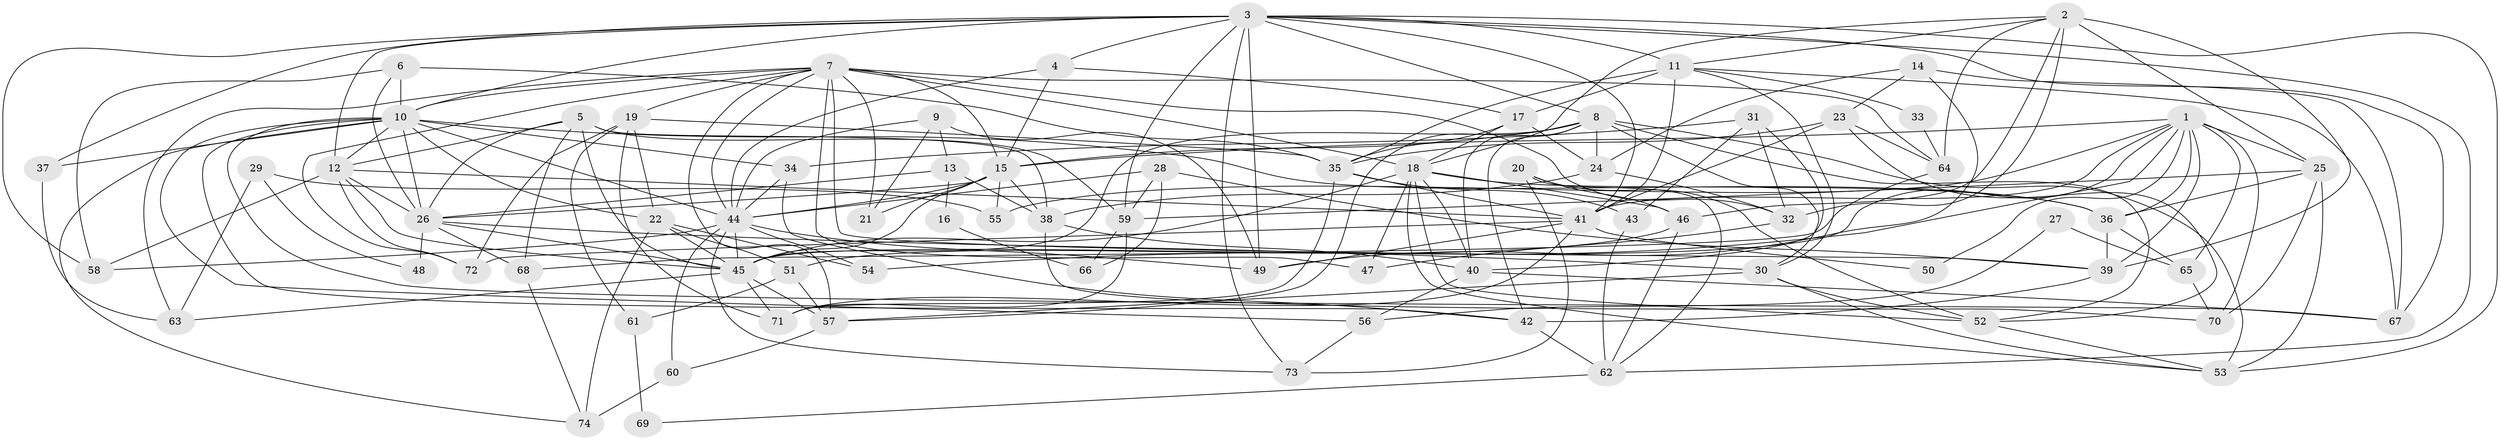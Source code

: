 // original degree distribution, {4: 0.28378378378378377, 3: 0.28378378378378377, 7: 0.04054054054054054, 5: 0.12162162162162163, 6: 0.11486486486486487, 2: 0.13513513513513514, 8: 0.02027027027027027}
// Generated by graph-tools (version 1.1) at 2025/36/03/09/25 02:36:17]
// undirected, 74 vertices, 205 edges
graph export_dot {
graph [start="1"]
  node [color=gray90,style=filled];
  1;
  2;
  3;
  4;
  5;
  6;
  7;
  8;
  9;
  10;
  11;
  12;
  13;
  14;
  15;
  16;
  17;
  18;
  19;
  20;
  21;
  22;
  23;
  24;
  25;
  26;
  27;
  28;
  29;
  30;
  31;
  32;
  33;
  34;
  35;
  36;
  37;
  38;
  39;
  40;
  41;
  42;
  43;
  44;
  45;
  46;
  47;
  48;
  49;
  50;
  51;
  52;
  53;
  54;
  55;
  56;
  57;
  58;
  59;
  60;
  61;
  62;
  63;
  64;
  65;
  66;
  67;
  68;
  69;
  70;
  71;
  72;
  73;
  74;
  1 -- 15 [weight=1.0];
  1 -- 25 [weight=1.0];
  1 -- 36 [weight=1.0];
  1 -- 39 [weight=2.0];
  1 -- 41 [weight=1.0];
  1 -- 45 [weight=1.0];
  1 -- 50 [weight=1.0];
  1 -- 54 [weight=1.0];
  1 -- 55 [weight=1.0];
  1 -- 65 [weight=1.0];
  1 -- 70 [weight=1.0];
  2 -- 11 [weight=1.0];
  2 -- 18 [weight=1.0];
  2 -- 25 [weight=1.0];
  2 -- 32 [weight=3.0];
  2 -- 39 [weight=1.0];
  2 -- 46 [weight=1.0];
  2 -- 64 [weight=1.0];
  3 -- 4 [weight=1.0];
  3 -- 8 [weight=1.0];
  3 -- 10 [weight=1.0];
  3 -- 11 [weight=1.0];
  3 -- 12 [weight=1.0];
  3 -- 37 [weight=1.0];
  3 -- 41 [weight=1.0];
  3 -- 49 [weight=1.0];
  3 -- 53 [weight=1.0];
  3 -- 58 [weight=1.0];
  3 -- 59 [weight=1.0];
  3 -- 62 [weight=1.0];
  3 -- 67 [weight=1.0];
  3 -- 73 [weight=1.0];
  4 -- 15 [weight=1.0];
  4 -- 17 [weight=1.0];
  4 -- 44 [weight=1.0];
  5 -- 12 [weight=1.0];
  5 -- 26 [weight=1.0];
  5 -- 38 [weight=1.0];
  5 -- 45 [weight=2.0];
  5 -- 59 [weight=1.0];
  5 -- 68 [weight=1.0];
  6 -- 10 [weight=2.0];
  6 -- 26 [weight=1.0];
  6 -- 35 [weight=2.0];
  6 -- 58 [weight=1.0];
  7 -- 10 [weight=1.0];
  7 -- 15 [weight=1.0];
  7 -- 18 [weight=1.0];
  7 -- 19 [weight=1.0];
  7 -- 21 [weight=1.0];
  7 -- 32 [weight=1.0];
  7 -- 39 [weight=1.0];
  7 -- 44 [weight=1.0];
  7 -- 47 [weight=1.0];
  7 -- 57 [weight=1.0];
  7 -- 63 [weight=1.0];
  7 -- 64 [weight=2.0];
  7 -- 72 [weight=1.0];
  8 -- 15 [weight=1.0];
  8 -- 24 [weight=1.0];
  8 -- 30 [weight=1.0];
  8 -- 40 [weight=1.0];
  8 -- 42 [weight=1.0];
  8 -- 45 [weight=2.0];
  8 -- 52 [weight=1.0];
  8 -- 53 [weight=1.0];
  8 -- 57 [weight=1.0];
  9 -- 13 [weight=1.0];
  9 -- 21 [weight=1.0];
  9 -- 44 [weight=1.0];
  9 -- 49 [weight=1.0];
  10 -- 12 [weight=1.0];
  10 -- 22 [weight=1.0];
  10 -- 26 [weight=3.0];
  10 -- 34 [weight=1.0];
  10 -- 36 [weight=1.0];
  10 -- 37 [weight=2.0];
  10 -- 42 [weight=1.0];
  10 -- 44 [weight=1.0];
  10 -- 56 [weight=1.0];
  10 -- 67 [weight=1.0];
  10 -- 74 [weight=1.0];
  11 -- 17 [weight=3.0];
  11 -- 30 [weight=1.0];
  11 -- 33 [weight=1.0];
  11 -- 35 [weight=1.0];
  11 -- 41 [weight=1.0];
  11 -- 67 [weight=1.0];
  12 -- 26 [weight=1.0];
  12 -- 41 [weight=1.0];
  12 -- 45 [weight=1.0];
  12 -- 58 [weight=1.0];
  12 -- 72 [weight=1.0];
  13 -- 16 [weight=1.0];
  13 -- 26 [weight=1.0];
  13 -- 38 [weight=1.0];
  14 -- 23 [weight=1.0];
  14 -- 24 [weight=1.0];
  14 -- 49 [weight=1.0];
  14 -- 67 [weight=2.0];
  15 -- 21 [weight=1.0];
  15 -- 26 [weight=1.0];
  15 -- 38 [weight=1.0];
  15 -- 44 [weight=1.0];
  15 -- 45 [weight=1.0];
  15 -- 55 [weight=1.0];
  16 -- 66 [weight=1.0];
  17 -- 18 [weight=1.0];
  17 -- 24 [weight=1.0];
  17 -- 35 [weight=1.0];
  18 -- 36 [weight=1.0];
  18 -- 40 [weight=1.0];
  18 -- 45 [weight=1.0];
  18 -- 46 [weight=1.0];
  18 -- 47 [weight=1.0];
  18 -- 52 [weight=1.0];
  18 -- 53 [weight=1.0];
  19 -- 22 [weight=1.0];
  19 -- 35 [weight=1.0];
  19 -- 61 [weight=1.0];
  19 -- 71 [weight=1.0];
  19 -- 72 [weight=1.0];
  20 -- 46 [weight=1.0];
  20 -- 52 [weight=1.0];
  20 -- 62 [weight=1.0];
  20 -- 73 [weight=1.0];
  22 -- 45 [weight=1.0];
  22 -- 51 [weight=1.0];
  22 -- 54 [weight=1.0];
  22 -- 74 [weight=1.0];
  23 -- 35 [weight=1.0];
  23 -- 41 [weight=2.0];
  23 -- 52 [weight=1.0];
  23 -- 64 [weight=1.0];
  24 -- 32 [weight=1.0];
  24 -- 38 [weight=1.0];
  25 -- 36 [weight=1.0];
  25 -- 53 [weight=1.0];
  25 -- 59 [weight=1.0];
  25 -- 70 [weight=1.0];
  26 -- 30 [weight=1.0];
  26 -- 45 [weight=1.0];
  26 -- 48 [weight=1.0];
  26 -- 68 [weight=1.0];
  27 -- 56 [weight=1.0];
  27 -- 65 [weight=1.0];
  28 -- 39 [weight=1.0];
  28 -- 44 [weight=1.0];
  28 -- 59 [weight=1.0];
  28 -- 66 [weight=1.0];
  29 -- 48 [weight=1.0];
  29 -- 55 [weight=1.0];
  29 -- 63 [weight=1.0];
  30 -- 52 [weight=1.0];
  30 -- 53 [weight=1.0];
  30 -- 57 [weight=1.0];
  31 -- 32 [weight=1.0];
  31 -- 34 [weight=1.0];
  31 -- 40 [weight=1.0];
  31 -- 43 [weight=1.0];
  32 -- 47 [weight=1.0];
  33 -- 64 [weight=1.0];
  34 -- 42 [weight=1.0];
  34 -- 44 [weight=1.0];
  35 -- 41 [weight=2.0];
  35 -- 43 [weight=1.0];
  35 -- 71 [weight=1.0];
  36 -- 39 [weight=1.0];
  36 -- 65 [weight=1.0];
  37 -- 63 [weight=1.0];
  38 -- 40 [weight=1.0];
  38 -- 70 [weight=1.0];
  39 -- 42 [weight=1.0];
  40 -- 56 [weight=1.0];
  40 -- 67 [weight=1.0];
  41 -- 49 [weight=1.0];
  41 -- 50 [weight=1.0];
  41 -- 71 [weight=1.0];
  41 -- 72 [weight=1.0];
  42 -- 62 [weight=1.0];
  43 -- 62 [weight=1.0];
  44 -- 45 [weight=1.0];
  44 -- 49 [weight=1.0];
  44 -- 54 [weight=1.0];
  44 -- 58 [weight=1.0];
  44 -- 60 [weight=5.0];
  44 -- 73 [weight=1.0];
  45 -- 57 [weight=1.0];
  45 -- 63 [weight=1.0];
  45 -- 71 [weight=1.0];
  46 -- 51 [weight=1.0];
  46 -- 62 [weight=1.0];
  51 -- 57 [weight=1.0];
  51 -- 61 [weight=1.0];
  52 -- 53 [weight=1.0];
  56 -- 73 [weight=1.0];
  57 -- 60 [weight=1.0];
  59 -- 66 [weight=1.0];
  59 -- 71 [weight=1.0];
  60 -- 74 [weight=1.0];
  61 -- 69 [weight=1.0];
  62 -- 69 [weight=1.0];
  64 -- 68 [weight=1.0];
  65 -- 70 [weight=1.0];
  68 -- 74 [weight=1.0];
}

